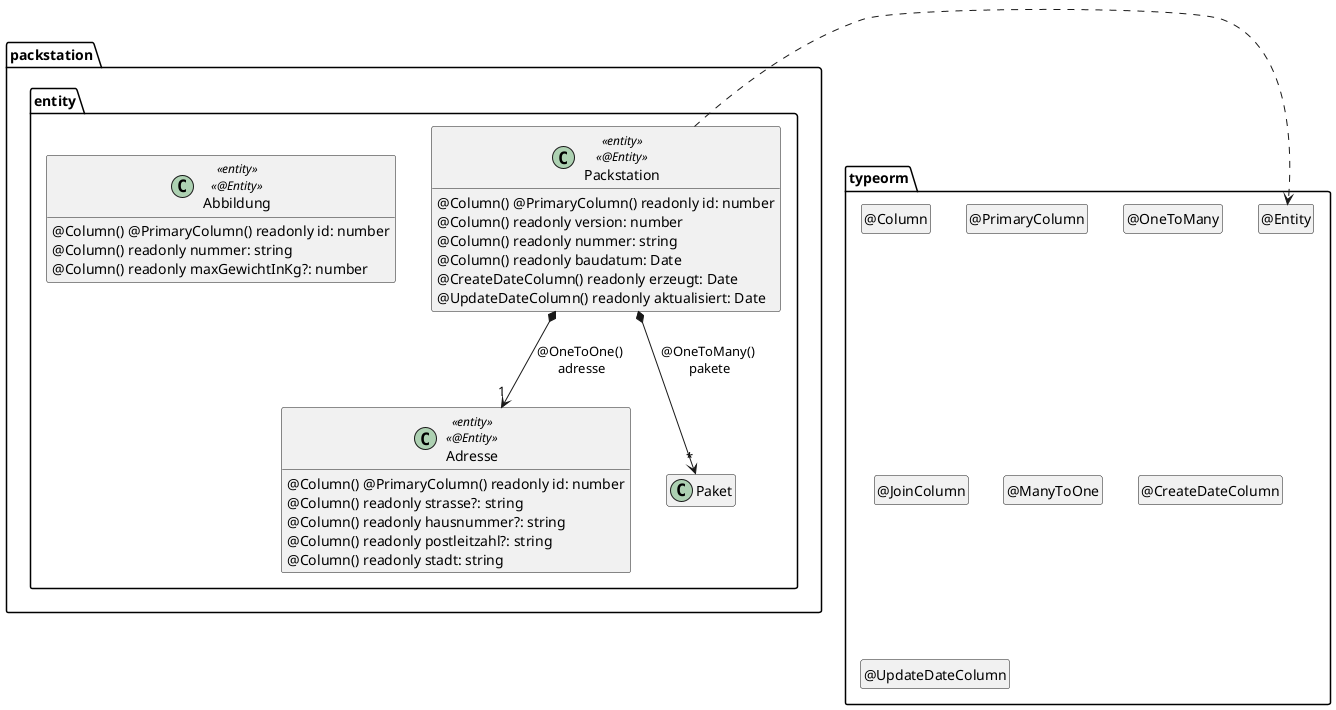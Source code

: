 ' Preview durch <Alt>d

@startuml Entity

package typeorm {
  class "@Entity" as Entity
  hide Entity circle
  class "@Column" as Column
  hide Column circle
  class "@PrimaryColumn" as PrimaryColumn
  hide PrimaryColumn circle
  class "@OneToMany" as OneToMany
  hide OneToMany circle
  class "@JoinColumn" as JoinColumn
  hide JoinColumn circle
  class "@ManyToOne" as ManyToOne
  hide ManyToOne circle
  class "@CreateDateColumn" as CreateDateColumn
  hide CreateDateColumn circle
  class "@UpdateDateColumn" as UpdateDateColumn
  hide UpdateDateColumn circle
}

package packstation.entity {

  class Packstation <<entity>> <<@Entity>> {
    @Column() @PrimaryColumn() readonly id: number
    @Column() readonly version: number
    @Column() readonly nummer: string
    @Column() readonly baudatum: Date
    @CreateDateColumn() readonly erzeugt: Date
    @UpdateDateColumn() readonly aktualisiert: Date
  }

  class Adresse <<entity>> <<@Entity>> {
    @Column() @PrimaryColumn() readonly id: number
    @Column() readonly strasse?: string
    @Column() readonly hausnummer?: string
    @Column() readonly postleitzahl?: string
    @Column() readonly stadt: string
  }

  class Abbildung <<entity>> <<@Entity>> {
    @Column() @PrimaryColumn() readonly id: number
    @Column() readonly nummer: string
    @Column() readonly maxGewichtInKg?: number
  }

  Packstation *--> "1" Adresse : @OneToOne() \nadresse
  Packstation *--> "*" Paket : @OneToMany() \npakete

  Packstation .right.> Entity
}

hide empty members

@enduml
